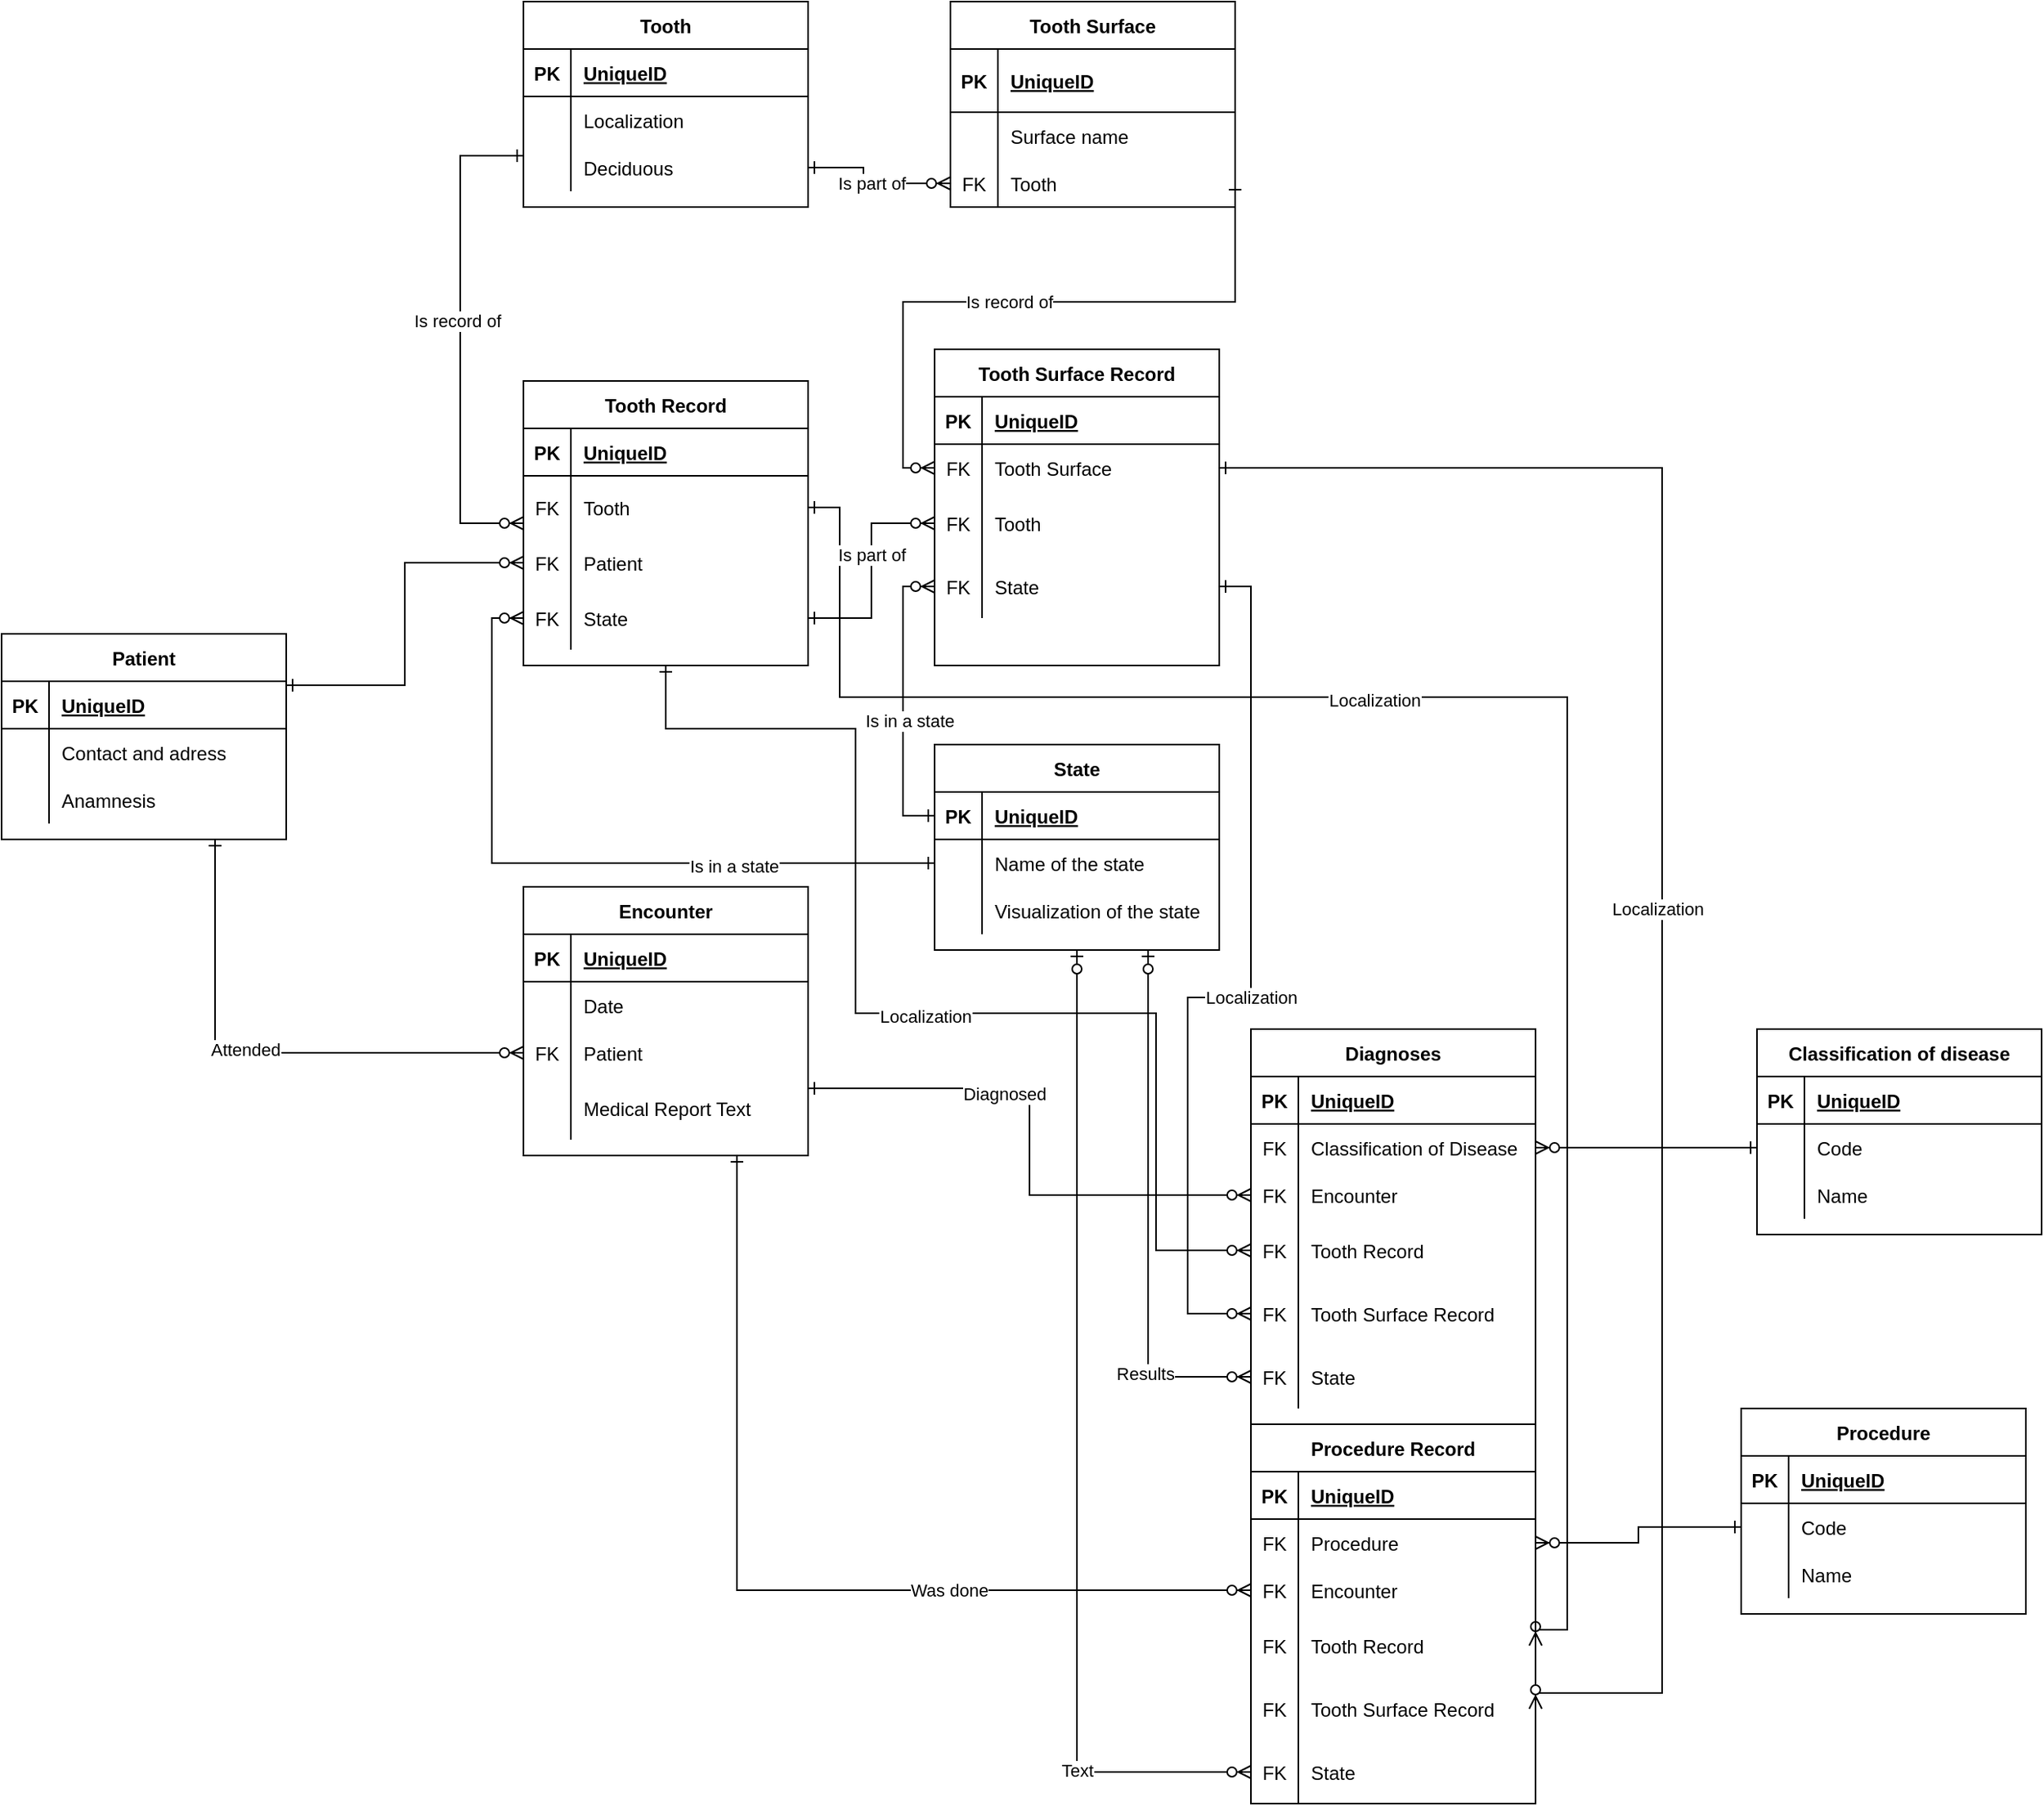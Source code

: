 <mxfile version="13.9.9" type="device"><diagram id="rYtW5C5MSS0oM1UKBc3y" name="Stránka-"><mxGraphModel dx="1422" dy="822" grid="1" gridSize="10" guides="1" tooltips="1" connect="1" arrows="1" fold="1" page="1" pageScale="1" pageWidth="1920" pageHeight="1200" math="0" shadow="0"><root><mxCell id="0"/><mxCell id="1" parent="0"/><mxCell id="ZrkE9oSucefOQGSUNrk1-355" style="edgeStyle=orthogonalEdgeStyle;rounded=0;orthogonalLoop=1;jettySize=auto;html=1;exitX=1;exitY=0.5;exitDx=0;exitDy=0;entryX=1;entryY=0.5;entryDx=0;entryDy=0;startArrow=ERzeroToMany;startFill=1;endArrow=ERone;endFill=0;" parent="1" source="ZrkE9oSucefOQGSUNrk1-346" target="ZrkE9oSucefOQGSUNrk1-300" edge="1"><mxGeometry relative="1" as="geometry"><Array as="points"><mxPoint x="1040" y="1200"/><mxPoint x="1040" y="610"/><mxPoint x="580" y="610"/><mxPoint x="580" y="490"/></Array></mxGeometry></mxCell><mxCell id="ZrkE9oSucefOQGSUNrk1-396" value="Localization" style="edgeLabel;html=1;align=center;verticalAlign=middle;resizable=0;points=[];" parent="ZrkE9oSucefOQGSUNrk1-355" vertex="1" connectable="0"><mxGeometry x="0.217" y="2" relative="1" as="geometry"><mxPoint as="offset"/></mxGeometry></mxCell><mxCell id="ZrkE9oSucefOQGSUNrk1-48" value="Patient" style="shape=table;startSize=30;container=1;collapsible=1;childLayout=tableLayout;fixedRows=1;rowLines=0;fontStyle=1;align=center;resizeLast=1;" parent="1" vertex="1"><mxGeometry x="50" y="570" width="180" height="130" as="geometry"/></mxCell><mxCell id="ZrkE9oSucefOQGSUNrk1-49" value="" style="shape=partialRectangle;collapsible=0;dropTarget=0;pointerEvents=0;fillColor=none;top=0;left=0;bottom=1;right=0;points=[[0,0.5],[1,0.5]];portConstraint=eastwest;" parent="ZrkE9oSucefOQGSUNrk1-48" vertex="1"><mxGeometry y="30" width="180" height="30" as="geometry"/></mxCell><mxCell id="ZrkE9oSucefOQGSUNrk1-50" value="PK" style="shape=partialRectangle;connectable=0;fillColor=none;top=0;left=0;bottom=0;right=0;fontStyle=1;overflow=hidden;" parent="ZrkE9oSucefOQGSUNrk1-49" vertex="1"><mxGeometry width="30" height="30" as="geometry"/></mxCell><mxCell id="ZrkE9oSucefOQGSUNrk1-51" value="UniqueID" style="shape=partialRectangle;connectable=0;fillColor=none;top=0;left=0;bottom=0;right=0;align=left;spacingLeft=6;fontStyle=5;overflow=hidden;" parent="ZrkE9oSucefOQGSUNrk1-49" vertex="1"><mxGeometry x="30" width="150" height="30" as="geometry"/></mxCell><mxCell id="ZrkE9oSucefOQGSUNrk1-52" value="" style="shape=partialRectangle;collapsible=0;dropTarget=0;pointerEvents=0;fillColor=none;top=0;left=0;bottom=0;right=0;points=[[0,0.5],[1,0.5]];portConstraint=eastwest;" parent="ZrkE9oSucefOQGSUNrk1-48" vertex="1"><mxGeometry y="60" width="180" height="30" as="geometry"/></mxCell><mxCell id="ZrkE9oSucefOQGSUNrk1-53" value="" style="shape=partialRectangle;connectable=0;fillColor=none;top=0;left=0;bottom=0;right=0;editable=1;overflow=hidden;" parent="ZrkE9oSucefOQGSUNrk1-52" vertex="1"><mxGeometry width="30" height="30" as="geometry"/></mxCell><mxCell id="ZrkE9oSucefOQGSUNrk1-54" value="Contact and adress" style="shape=partialRectangle;connectable=0;fillColor=none;top=0;left=0;bottom=0;right=0;align=left;spacingLeft=6;overflow=hidden;" parent="ZrkE9oSucefOQGSUNrk1-52" vertex="1"><mxGeometry x="30" width="150" height="30" as="geometry"/></mxCell><mxCell id="ZrkE9oSucefOQGSUNrk1-55" value="" style="shape=partialRectangle;collapsible=0;dropTarget=0;pointerEvents=0;fillColor=none;top=0;left=0;bottom=0;right=0;points=[[0,0.5],[1,0.5]];portConstraint=eastwest;" parent="ZrkE9oSucefOQGSUNrk1-48" vertex="1"><mxGeometry y="90" width="180" height="30" as="geometry"/></mxCell><mxCell id="ZrkE9oSucefOQGSUNrk1-56" value="" style="shape=partialRectangle;connectable=0;fillColor=none;top=0;left=0;bottom=0;right=0;editable=1;overflow=hidden;" parent="ZrkE9oSucefOQGSUNrk1-55" vertex="1"><mxGeometry width="30" height="30" as="geometry"/></mxCell><mxCell id="ZrkE9oSucefOQGSUNrk1-57" value="Anamnesis" style="shape=partialRectangle;connectable=0;fillColor=none;top=0;left=0;bottom=0;right=0;align=left;spacingLeft=6;overflow=hidden;" parent="ZrkE9oSucefOQGSUNrk1-55" vertex="1"><mxGeometry x="30" width="150" height="30" as="geometry"/></mxCell><mxCell id="ZrkE9oSucefOQGSUNrk1-100" value="Encounter" style="shape=table;startSize=30;container=1;collapsible=1;childLayout=tableLayout;fixedRows=1;rowLines=0;fontStyle=1;align=center;resizeLast=1;" parent="1" vertex="1"><mxGeometry x="380" y="730" width="180" height="170" as="geometry"/></mxCell><mxCell id="ZrkE9oSucefOQGSUNrk1-101" value="" style="shape=partialRectangle;collapsible=0;dropTarget=0;pointerEvents=0;fillColor=none;top=0;left=0;bottom=1;right=0;points=[[0,0.5],[1,0.5]];portConstraint=eastwest;" parent="ZrkE9oSucefOQGSUNrk1-100" vertex="1"><mxGeometry y="30" width="180" height="30" as="geometry"/></mxCell><mxCell id="ZrkE9oSucefOQGSUNrk1-102" value="PK" style="shape=partialRectangle;connectable=0;fillColor=none;top=0;left=0;bottom=0;right=0;fontStyle=1;overflow=hidden;" parent="ZrkE9oSucefOQGSUNrk1-101" vertex="1"><mxGeometry width="30" height="30" as="geometry"/></mxCell><mxCell id="ZrkE9oSucefOQGSUNrk1-103" value="UniqueID" style="shape=partialRectangle;connectable=0;fillColor=none;top=0;left=0;bottom=0;right=0;align=left;spacingLeft=6;fontStyle=5;overflow=hidden;" parent="ZrkE9oSucefOQGSUNrk1-101" vertex="1"><mxGeometry x="30" width="150" height="30" as="geometry"/></mxCell><mxCell id="ZrkE9oSucefOQGSUNrk1-104" value="" style="shape=partialRectangle;collapsible=0;dropTarget=0;pointerEvents=0;fillColor=none;top=0;left=0;bottom=0;right=0;points=[[0,0.5],[1,0.5]];portConstraint=eastwest;" parent="ZrkE9oSucefOQGSUNrk1-100" vertex="1"><mxGeometry y="60" width="180" height="30" as="geometry"/></mxCell><mxCell id="ZrkE9oSucefOQGSUNrk1-105" value="" style="shape=partialRectangle;connectable=0;fillColor=none;top=0;left=0;bottom=0;right=0;editable=1;overflow=hidden;" parent="ZrkE9oSucefOQGSUNrk1-104" vertex="1"><mxGeometry width="30" height="30" as="geometry"/></mxCell><mxCell id="ZrkE9oSucefOQGSUNrk1-106" value="Date" style="shape=partialRectangle;connectable=0;fillColor=none;top=0;left=0;bottom=0;right=0;align=left;spacingLeft=6;overflow=hidden;" parent="ZrkE9oSucefOQGSUNrk1-104" vertex="1"><mxGeometry x="30" width="150" height="30" as="geometry"/></mxCell><mxCell id="ZrkE9oSucefOQGSUNrk1-107" value="" style="shape=partialRectangle;collapsible=0;dropTarget=0;pointerEvents=0;fillColor=none;top=0;left=0;bottom=0;right=0;points=[[0,0.5],[1,0.5]];portConstraint=eastwest;" parent="ZrkE9oSucefOQGSUNrk1-100" vertex="1"><mxGeometry y="90" width="180" height="30" as="geometry"/></mxCell><mxCell id="ZrkE9oSucefOQGSUNrk1-108" value="FK" style="shape=partialRectangle;connectable=0;fillColor=none;top=0;left=0;bottom=0;right=0;editable=1;overflow=hidden;" parent="ZrkE9oSucefOQGSUNrk1-107" vertex="1"><mxGeometry width="30" height="30" as="geometry"/></mxCell><mxCell id="ZrkE9oSucefOQGSUNrk1-109" value="Patient" style="shape=partialRectangle;connectable=0;fillColor=none;top=0;left=0;bottom=0;right=0;align=left;spacingLeft=6;overflow=hidden;" parent="ZrkE9oSucefOQGSUNrk1-107" vertex="1"><mxGeometry x="30" width="150" height="30" as="geometry"/></mxCell><mxCell id="ZrkE9oSucefOQGSUNrk1-110" value="" style="shape=partialRectangle;collapsible=0;dropTarget=0;pointerEvents=0;fillColor=none;top=0;left=0;bottom=0;right=0;points=[[0,0.5],[1,0.5]];portConstraint=eastwest;" parent="ZrkE9oSucefOQGSUNrk1-100" vertex="1"><mxGeometry y="120" width="180" height="40" as="geometry"/></mxCell><mxCell id="ZrkE9oSucefOQGSUNrk1-111" value="" style="shape=partialRectangle;connectable=0;fillColor=none;top=0;left=0;bottom=0;right=0;editable=1;overflow=hidden;" parent="ZrkE9oSucefOQGSUNrk1-110" vertex="1"><mxGeometry width="30" height="40" as="geometry"/></mxCell><mxCell id="ZrkE9oSucefOQGSUNrk1-112" value="Medical Report Text" style="shape=partialRectangle;connectable=0;fillColor=none;top=0;left=0;bottom=0;right=0;align=left;spacingLeft=6;overflow=hidden;" parent="ZrkE9oSucefOQGSUNrk1-110" vertex="1"><mxGeometry x="30" width="150" height="40" as="geometry"/></mxCell><mxCell id="ZrkE9oSucefOQGSUNrk1-206" style="edgeStyle=orthogonalEdgeStyle;rounded=0;orthogonalLoop=1;jettySize=auto;html=1;exitX=0.75;exitY=1;exitDx=0;exitDy=0;entryX=0;entryY=0.5;entryDx=0;entryDy=0;endArrow=ERzeroToMany;endFill=1;startArrow=ERone;startFill=0;" parent="1" source="ZrkE9oSucefOQGSUNrk1-48" target="ZrkE9oSucefOQGSUNrk1-107" edge="1"><mxGeometry relative="1" as="geometry"><mxPoint x="230" y="750" as="sourcePoint"/></mxGeometry></mxCell><mxCell id="ZrkE9oSucefOQGSUNrk1-310" value="Attended" style="edgeLabel;html=1;align=center;verticalAlign=middle;resizable=0;points=[];" parent="ZrkE9oSucefOQGSUNrk1-206" vertex="1" connectable="0"><mxGeometry x="-0.193" y="19" relative="1" as="geometry"><mxPoint as="offset"/></mxGeometry></mxCell><mxCell id="ZrkE9oSucefOQGSUNrk1-250" style="edgeStyle=orthogonalEdgeStyle;rounded=0;orthogonalLoop=1;jettySize=auto;html=1;exitX=0;exitY=0.5;exitDx=0;exitDy=0;entryX=0;entryY=0.75;entryDx=0;entryDy=0;startArrow=ERzeroToMany;startFill=1;endArrow=ERone;endFill=0;" parent="1" source="ZrkE9oSucefOQGSUNrk1-116" target="ZrkE9oSucefOQGSUNrk1-171" edge="1"><mxGeometry relative="1" as="geometry"><mxPoint x="380" y="350" as="targetPoint"/><Array as="points"><mxPoint x="340" y="500"/><mxPoint x="340" y="268"/></Array></mxGeometry></mxCell><mxCell id="ZrkE9oSucefOQGSUNrk1-304" value="Is record of" style="edgeLabel;html=1;align=center;verticalAlign=middle;resizable=0;points=[];" parent="ZrkE9oSucefOQGSUNrk1-250" vertex="1" connectable="0"><mxGeometry x="0.075" y="2" relative="1" as="geometry"><mxPoint as="offset"/></mxGeometry></mxCell><mxCell id="ZrkE9oSucefOQGSUNrk1-116" value="Tooth Record" style="shape=table;startSize=30;container=1;collapsible=1;childLayout=tableLayout;fixedRows=1;rowLines=0;fontStyle=1;align=center;resizeLast=1;" parent="1" vertex="1"><mxGeometry x="380" y="410" width="180" height="180" as="geometry"/></mxCell><mxCell id="ZrkE9oSucefOQGSUNrk1-117" value="" style="shape=partialRectangle;collapsible=0;dropTarget=0;pointerEvents=0;fillColor=none;top=0;left=0;bottom=1;right=0;points=[[0,0.5],[1,0.5]];portConstraint=eastwest;" parent="ZrkE9oSucefOQGSUNrk1-116" vertex="1"><mxGeometry y="30" width="180" height="30" as="geometry"/></mxCell><mxCell id="ZrkE9oSucefOQGSUNrk1-118" value="PK" style="shape=partialRectangle;connectable=0;fillColor=none;top=0;left=0;bottom=0;right=0;fontStyle=1;overflow=hidden;" parent="ZrkE9oSucefOQGSUNrk1-117" vertex="1"><mxGeometry width="30" height="30" as="geometry"/></mxCell><mxCell id="ZrkE9oSucefOQGSUNrk1-119" value="UniqueID" style="shape=partialRectangle;connectable=0;fillColor=none;top=0;left=0;bottom=0;right=0;align=left;spacingLeft=6;fontStyle=5;overflow=hidden;" parent="ZrkE9oSucefOQGSUNrk1-117" vertex="1"><mxGeometry x="30" width="150" height="30" as="geometry"/></mxCell><mxCell id="ZrkE9oSucefOQGSUNrk1-300" value="" style="shape=partialRectangle;collapsible=0;dropTarget=0;pointerEvents=0;fillColor=none;top=0;left=0;bottom=0;right=0;points=[[0,0.5],[1,0.5]];portConstraint=eastwest;" parent="ZrkE9oSucefOQGSUNrk1-116" vertex="1"><mxGeometry y="60" width="180" height="40" as="geometry"/></mxCell><mxCell id="ZrkE9oSucefOQGSUNrk1-301" value="FK" style="shape=partialRectangle;connectable=0;fillColor=none;top=0;left=0;bottom=0;right=0;editable=1;overflow=hidden;" parent="ZrkE9oSucefOQGSUNrk1-300" vertex="1"><mxGeometry width="30" height="40" as="geometry"/></mxCell><mxCell id="ZrkE9oSucefOQGSUNrk1-302" value="Tooth" style="shape=partialRectangle;connectable=0;fillColor=none;top=0;left=0;bottom=0;right=0;align=left;spacingLeft=6;overflow=hidden;" parent="ZrkE9oSucefOQGSUNrk1-300" vertex="1"><mxGeometry x="30" width="150" height="40" as="geometry"/></mxCell><mxCell id="ZrkE9oSucefOQGSUNrk1-123" value="" style="shape=partialRectangle;collapsible=0;dropTarget=0;pointerEvents=0;fillColor=none;top=0;left=0;bottom=0;right=0;points=[[0,0.5],[1,0.5]];portConstraint=eastwest;" parent="ZrkE9oSucefOQGSUNrk1-116" vertex="1"><mxGeometry y="100" width="180" height="30" as="geometry"/></mxCell><mxCell id="ZrkE9oSucefOQGSUNrk1-124" value="FK" style="shape=partialRectangle;connectable=0;fillColor=none;top=0;left=0;bottom=0;right=0;editable=1;overflow=hidden;" parent="ZrkE9oSucefOQGSUNrk1-123" vertex="1"><mxGeometry width="30" height="30" as="geometry"/></mxCell><mxCell id="ZrkE9oSucefOQGSUNrk1-125" value="Patient" style="shape=partialRectangle;connectable=0;fillColor=none;top=0;left=0;bottom=0;right=0;align=left;spacingLeft=6;overflow=hidden;" parent="ZrkE9oSucefOQGSUNrk1-123" vertex="1"><mxGeometry x="30" width="150" height="30" as="geometry"/></mxCell><mxCell id="ZrkE9oSucefOQGSUNrk1-147" value="" style="shape=partialRectangle;collapsible=0;dropTarget=0;pointerEvents=0;fillColor=none;top=0;left=0;bottom=0;right=0;points=[[0,0.5],[1,0.5]];portConstraint=eastwest;" parent="ZrkE9oSucefOQGSUNrk1-116" vertex="1"><mxGeometry y="130" width="180" height="40" as="geometry"/></mxCell><mxCell id="ZrkE9oSucefOQGSUNrk1-148" value="FK" style="shape=partialRectangle;connectable=0;fillColor=none;top=0;left=0;bottom=0;right=0;editable=1;overflow=hidden;" parent="ZrkE9oSucefOQGSUNrk1-147" vertex="1"><mxGeometry width="30" height="40" as="geometry"/></mxCell><mxCell id="ZrkE9oSucefOQGSUNrk1-149" value="State" style="shape=partialRectangle;connectable=0;fillColor=none;top=0;left=0;bottom=0;right=0;align=left;spacingLeft=6;overflow=hidden;" parent="ZrkE9oSucefOQGSUNrk1-147" vertex="1"><mxGeometry x="30" width="150" height="40" as="geometry"/></mxCell><mxCell id="ZrkE9oSucefOQGSUNrk1-171" value="Tooth" style="shape=table;startSize=30;container=1;collapsible=1;childLayout=tableLayout;fixedRows=1;rowLines=0;fontStyle=1;align=center;resizeLast=1;" parent="1" vertex="1"><mxGeometry x="380" y="170" width="180" height="130" as="geometry"/></mxCell><mxCell id="ZrkE9oSucefOQGSUNrk1-172" value="" style="shape=partialRectangle;collapsible=0;dropTarget=0;pointerEvents=0;fillColor=none;top=0;left=0;bottom=1;right=0;points=[[0,0.5],[1,0.5]];portConstraint=eastwest;" parent="ZrkE9oSucefOQGSUNrk1-171" vertex="1"><mxGeometry y="30" width="180" height="30" as="geometry"/></mxCell><mxCell id="ZrkE9oSucefOQGSUNrk1-173" value="PK" style="shape=partialRectangle;connectable=0;fillColor=none;top=0;left=0;bottom=0;right=0;fontStyle=1;overflow=hidden;" parent="ZrkE9oSucefOQGSUNrk1-172" vertex="1"><mxGeometry width="30" height="30" as="geometry"/></mxCell><mxCell id="ZrkE9oSucefOQGSUNrk1-174" value="UniqueID" style="shape=partialRectangle;connectable=0;fillColor=none;top=0;left=0;bottom=0;right=0;align=left;spacingLeft=6;fontStyle=5;overflow=hidden;" parent="ZrkE9oSucefOQGSUNrk1-172" vertex="1"><mxGeometry x="30" width="150" height="30" as="geometry"/></mxCell><mxCell id="ZrkE9oSucefOQGSUNrk1-175" value="" style="shape=partialRectangle;collapsible=0;dropTarget=0;pointerEvents=0;fillColor=none;top=0;left=0;bottom=0;right=0;points=[[0,0.5],[1,0.5]];portConstraint=eastwest;" parent="ZrkE9oSucefOQGSUNrk1-171" vertex="1"><mxGeometry y="60" width="180" height="30" as="geometry"/></mxCell><mxCell id="ZrkE9oSucefOQGSUNrk1-176" value="" style="shape=partialRectangle;connectable=0;fillColor=none;top=0;left=0;bottom=0;right=0;editable=1;overflow=hidden;" parent="ZrkE9oSucefOQGSUNrk1-175" vertex="1"><mxGeometry width="30" height="30" as="geometry"/></mxCell><mxCell id="ZrkE9oSucefOQGSUNrk1-177" value="Localization" style="shape=partialRectangle;connectable=0;fillColor=none;top=0;left=0;bottom=0;right=0;align=left;spacingLeft=6;overflow=hidden;" parent="ZrkE9oSucefOQGSUNrk1-175" vertex="1"><mxGeometry x="30" width="150" height="30" as="geometry"/></mxCell><mxCell id="ZrkE9oSucefOQGSUNrk1-178" value="" style="shape=partialRectangle;collapsible=0;dropTarget=0;pointerEvents=0;fillColor=none;top=0;left=0;bottom=0;right=0;points=[[0,0.5],[1,0.5]];portConstraint=eastwest;" parent="ZrkE9oSucefOQGSUNrk1-171" vertex="1"><mxGeometry y="90" width="180" height="30" as="geometry"/></mxCell><mxCell id="ZrkE9oSucefOQGSUNrk1-179" value="" style="shape=partialRectangle;connectable=0;fillColor=none;top=0;left=0;bottom=0;right=0;editable=1;overflow=hidden;" parent="ZrkE9oSucefOQGSUNrk1-178" vertex="1"><mxGeometry width="30" height="30" as="geometry"/></mxCell><mxCell id="ZrkE9oSucefOQGSUNrk1-180" value="Deciduous" style="shape=partialRectangle;connectable=0;fillColor=none;top=0;left=0;bottom=0;right=0;align=left;spacingLeft=6;overflow=hidden;" parent="ZrkE9oSucefOQGSUNrk1-178" vertex="1"><mxGeometry x="30" width="150" height="30" as="geometry"/></mxCell><mxCell id="ZrkE9oSucefOQGSUNrk1-255" value="Is part of" style="edgeStyle=orthogonalEdgeStyle;rounded=0;orthogonalLoop=1;jettySize=auto;html=1;exitX=1;exitY=0.5;exitDx=0;exitDy=0;entryX=0;entryY=0.5;entryDx=0;entryDy=0;startArrow=ERone;startFill=0;endArrow=ERzeroToMany;endFill=1;" parent="1" source="ZrkE9oSucefOQGSUNrk1-178" target="ZrkE9oSucefOQGSUNrk1-252" edge="1"><mxGeometry relative="1" as="geometry"><mxPoint x="560" y="310" as="sourcePoint"/><Array as="points"><mxPoint x="595" y="275"/><mxPoint x="595" y="285"/></Array></mxGeometry></mxCell><mxCell id="ZrkE9oSucefOQGSUNrk1-291" style="edgeStyle=orthogonalEdgeStyle;rounded=0;orthogonalLoop=1;jettySize=auto;html=1;entryX=0;entryY=0.5;entryDx=0;entryDy=0;startArrow=ERone;startFill=0;endArrow=ERzeroToMany;endFill=1;exitX=1;exitY=0.5;exitDx=0;exitDy=0;" parent="1" source="ZrkE9oSucefOQGSUNrk1-252" target="ZrkE9oSucefOQGSUNrk1-270" edge="1"><mxGeometry relative="1" as="geometry"><mxPoint x="630" y="360" as="sourcePoint"/><Array as="points"><mxPoint x="830" y="285"/><mxPoint x="830" y="360"/><mxPoint x="620" y="360"/><mxPoint x="620" y="465"/></Array></mxGeometry></mxCell><mxCell id="ZrkE9oSucefOQGSUNrk1-306" value="Is record of" style="edgeLabel;html=1;align=center;verticalAlign=middle;resizable=0;points=[];" parent="ZrkE9oSucefOQGSUNrk1-291" vertex="1" connectable="0"><mxGeometry x="0.059" relative="1" as="geometry"><mxPoint x="-1" as="offset"/></mxGeometry></mxCell><mxCell id="ZrkE9oSucefOQGSUNrk1-293" style="edgeStyle=orthogonalEdgeStyle;rounded=0;orthogonalLoop=1;jettySize=auto;html=1;exitX=0;exitY=0.5;exitDx=0;exitDy=0;entryX=1;entryY=0.25;entryDx=0;entryDy=0;startArrow=ERzeroToMany;startFill=1;endArrow=ERone;endFill=0;" parent="1" source="ZrkE9oSucefOQGSUNrk1-123" target="ZrkE9oSucefOQGSUNrk1-48" edge="1"><mxGeometry relative="1" as="geometry"/></mxCell><mxCell id="ZrkE9oSucefOQGSUNrk1-12" value="State" style="shape=table;startSize=30;container=1;collapsible=1;childLayout=tableLayout;fixedRows=1;rowLines=0;fontStyle=1;align=center;resizeLast=1;" parent="1" vertex="1"><mxGeometry x="640" y="640" width="180" height="130" as="geometry"/></mxCell><mxCell id="ZrkE9oSucefOQGSUNrk1-13" value="" style="shape=partialRectangle;collapsible=0;dropTarget=0;pointerEvents=0;fillColor=none;top=0;left=0;bottom=1;right=0;points=[[0,0.5],[1,0.5]];portConstraint=eastwest;" parent="ZrkE9oSucefOQGSUNrk1-12" vertex="1"><mxGeometry y="30" width="180" height="30" as="geometry"/></mxCell><mxCell id="ZrkE9oSucefOQGSUNrk1-14" value="PK" style="shape=partialRectangle;connectable=0;fillColor=none;top=0;left=0;bottom=0;right=0;fontStyle=1;overflow=hidden;" parent="ZrkE9oSucefOQGSUNrk1-13" vertex="1"><mxGeometry width="30" height="30" as="geometry"/></mxCell><mxCell id="ZrkE9oSucefOQGSUNrk1-15" value="UniqueID" style="shape=partialRectangle;connectable=0;fillColor=none;top=0;left=0;bottom=0;right=0;align=left;spacingLeft=6;fontStyle=5;overflow=hidden;" parent="ZrkE9oSucefOQGSUNrk1-13" vertex="1"><mxGeometry x="30" width="150" height="30" as="geometry"/></mxCell><mxCell id="ZrkE9oSucefOQGSUNrk1-16" value="" style="shape=partialRectangle;collapsible=0;dropTarget=0;pointerEvents=0;fillColor=none;top=0;left=0;bottom=0;right=0;points=[[0,0.5],[1,0.5]];portConstraint=eastwest;" parent="ZrkE9oSucefOQGSUNrk1-12" vertex="1"><mxGeometry y="60" width="180" height="30" as="geometry"/></mxCell><mxCell id="ZrkE9oSucefOQGSUNrk1-17" value="" style="shape=partialRectangle;connectable=0;fillColor=none;top=0;left=0;bottom=0;right=0;editable=1;overflow=hidden;" parent="ZrkE9oSucefOQGSUNrk1-16" vertex="1"><mxGeometry width="30" height="30" as="geometry"/></mxCell><mxCell id="ZrkE9oSucefOQGSUNrk1-18" value="Name of the state" style="shape=partialRectangle;connectable=0;fillColor=none;top=0;left=0;bottom=0;right=0;align=left;spacingLeft=6;overflow=hidden;" parent="ZrkE9oSucefOQGSUNrk1-16" vertex="1"><mxGeometry x="30" width="150" height="30" as="geometry"/></mxCell><mxCell id="ZrkE9oSucefOQGSUNrk1-19" value="" style="shape=partialRectangle;collapsible=0;dropTarget=0;pointerEvents=0;fillColor=none;top=0;left=0;bottom=0;right=0;points=[[0,0.5],[1,0.5]];portConstraint=eastwest;" parent="ZrkE9oSucefOQGSUNrk1-12" vertex="1"><mxGeometry y="90" width="180" height="30" as="geometry"/></mxCell><mxCell id="ZrkE9oSucefOQGSUNrk1-20" value="" style="shape=partialRectangle;connectable=0;fillColor=none;top=0;left=0;bottom=0;right=0;editable=1;overflow=hidden;" parent="ZrkE9oSucefOQGSUNrk1-19" vertex="1"><mxGeometry width="30" height="30" as="geometry"/></mxCell><mxCell id="ZrkE9oSucefOQGSUNrk1-21" value="Visualization of the state" style="shape=partialRectangle;connectable=0;fillColor=none;top=0;left=0;bottom=0;right=0;align=left;spacingLeft=6;overflow=hidden;" parent="ZrkE9oSucefOQGSUNrk1-19" vertex="1"><mxGeometry x="30" width="150" height="30" as="geometry"/></mxCell><mxCell id="ZrkE9oSucefOQGSUNrk1-296" style="edgeStyle=orthogonalEdgeStyle;rounded=0;orthogonalLoop=1;jettySize=auto;html=1;exitX=0;exitY=0.5;exitDx=0;exitDy=0;entryX=0;entryY=0.5;entryDx=0;entryDy=0;startArrow=ERzeroToMany;startFill=1;endArrow=ERone;endFill=0;" parent="1" source="ZrkE9oSucefOQGSUNrk1-147" target="ZrkE9oSucefOQGSUNrk1-16" edge="1"><mxGeometry relative="1" as="geometry"/></mxCell><mxCell id="ZrkE9oSucefOQGSUNrk1-309" value="Is in a state" style="edgeLabel;html=1;align=center;verticalAlign=middle;resizable=0;points=[];" parent="ZrkE9oSucefOQGSUNrk1-296" vertex="1" connectable="0"><mxGeometry x="0.435" y="-2" relative="1" as="geometry"><mxPoint x="1" as="offset"/></mxGeometry></mxCell><mxCell id="ZrkE9oSucefOQGSUNrk1-297" style="edgeStyle=orthogonalEdgeStyle;rounded=0;orthogonalLoop=1;jettySize=auto;html=1;exitX=0;exitY=0.5;exitDx=0;exitDy=0;entryX=0;entryY=0.5;entryDx=0;entryDy=0;startArrow=ERzeroToMany;startFill=1;endArrow=ERone;endFill=0;" parent="1" source="ZrkE9oSucefOQGSUNrk1-282" target="ZrkE9oSucefOQGSUNrk1-13" edge="1"><mxGeometry relative="1" as="geometry"/></mxCell><mxCell id="ZrkE9oSucefOQGSUNrk1-308" value="Is in a state" style="edgeLabel;html=1;align=center;verticalAlign=middle;resizable=0;points=[];" parent="ZrkE9oSucefOQGSUNrk1-297" vertex="1" connectable="0"><mxGeometry x="0.134" y="4" relative="1" as="geometry"><mxPoint as="offset"/></mxGeometry></mxCell><mxCell id="ZrkE9oSucefOQGSUNrk1-299" style="edgeStyle=orthogonalEdgeStyle;rounded=0;orthogonalLoop=1;jettySize=auto;html=1;exitX=0;exitY=0.5;exitDx=0;exitDy=0;entryX=1;entryY=0.5;entryDx=0;entryDy=0;startArrow=ERzeroToMany;startFill=1;endArrow=ERone;endFill=0;" parent="1" source="ZrkE9oSucefOQGSUNrk1-276" target="ZrkE9oSucefOQGSUNrk1-147" edge="1"><mxGeometry relative="1" as="geometry"><mxPoint x="560" y="550" as="targetPoint"/></mxGeometry></mxCell><mxCell id="ZrkE9oSucefOQGSUNrk1-307" value="Is part of" style="edgeLabel;html=1;align=center;verticalAlign=middle;resizable=0;points=[];" parent="ZrkE9oSucefOQGSUNrk1-299" vertex="1" connectable="0"><mxGeometry x="0.331" y="-3" relative="1" as="geometry"><mxPoint x="3" y="-32.94" as="offset"/></mxGeometry></mxCell><mxCell id="ZrkE9oSucefOQGSUNrk1-193" value="Tooth Surface" style="shape=table;startSize=30;container=1;collapsible=1;childLayout=tableLayout;fixedRows=1;rowLines=0;fontStyle=1;align=center;resizeLast=1;" parent="1" vertex="1"><mxGeometry x="650" y="170" width="180" height="130" as="geometry"/></mxCell><mxCell id="ZrkE9oSucefOQGSUNrk1-194" value="" style="shape=partialRectangle;collapsible=0;dropTarget=0;pointerEvents=0;fillColor=none;top=0;left=0;bottom=1;right=0;points=[[0,0.5],[1,0.5]];portConstraint=eastwest;" parent="ZrkE9oSucefOQGSUNrk1-193" vertex="1"><mxGeometry y="30" width="180" height="40" as="geometry"/></mxCell><mxCell id="ZrkE9oSucefOQGSUNrk1-195" value="PK" style="shape=partialRectangle;connectable=0;fillColor=none;top=0;left=0;bottom=0;right=0;fontStyle=1;overflow=hidden;" parent="ZrkE9oSucefOQGSUNrk1-194" vertex="1"><mxGeometry width="30" height="40" as="geometry"/></mxCell><mxCell id="ZrkE9oSucefOQGSUNrk1-196" value="UniqueID" style="shape=partialRectangle;connectable=0;fillColor=none;top=0;left=0;bottom=0;right=0;align=left;spacingLeft=6;fontStyle=5;overflow=hidden;" parent="ZrkE9oSucefOQGSUNrk1-194" vertex="1"><mxGeometry x="30" width="150" height="40" as="geometry"/></mxCell><mxCell id="ZrkE9oSucefOQGSUNrk1-197" value="" style="shape=partialRectangle;collapsible=0;dropTarget=0;pointerEvents=0;fillColor=none;top=0;left=0;bottom=0;right=0;points=[[0,0.5],[1,0.5]];portConstraint=eastwest;" parent="ZrkE9oSucefOQGSUNrk1-193" vertex="1"><mxGeometry y="70" width="180" height="30" as="geometry"/></mxCell><mxCell id="ZrkE9oSucefOQGSUNrk1-198" value="" style="shape=partialRectangle;connectable=0;fillColor=none;top=0;left=0;bottom=0;right=0;editable=1;overflow=hidden;" parent="ZrkE9oSucefOQGSUNrk1-197" vertex="1"><mxGeometry width="30" height="30" as="geometry"/></mxCell><mxCell id="ZrkE9oSucefOQGSUNrk1-199" value="Surface name" style="shape=partialRectangle;connectable=0;fillColor=none;top=0;left=0;bottom=0;right=0;align=left;spacingLeft=6;overflow=hidden;" parent="ZrkE9oSucefOQGSUNrk1-197" vertex="1"><mxGeometry x="30" width="150" height="30" as="geometry"/></mxCell><mxCell id="ZrkE9oSucefOQGSUNrk1-252" value="" style="shape=partialRectangle;collapsible=0;dropTarget=0;pointerEvents=0;fillColor=none;top=0;left=0;bottom=0;right=0;points=[[0,0.5],[1,0.5]];portConstraint=eastwest;" parent="ZrkE9oSucefOQGSUNrk1-193" vertex="1"><mxGeometry y="100" width="180" height="30" as="geometry"/></mxCell><mxCell id="ZrkE9oSucefOQGSUNrk1-253" value="FK" style="shape=partialRectangle;connectable=0;fillColor=none;top=0;left=0;bottom=0;right=0;editable=1;overflow=hidden;" parent="ZrkE9oSucefOQGSUNrk1-252" vertex="1"><mxGeometry width="30" height="30" as="geometry"/></mxCell><mxCell id="ZrkE9oSucefOQGSUNrk1-254" value="Tooth" style="shape=partialRectangle;connectable=0;fillColor=none;top=0;left=0;bottom=0;right=0;align=left;spacingLeft=6;overflow=hidden;" parent="ZrkE9oSucefOQGSUNrk1-252" vertex="1"><mxGeometry x="30" width="150" height="30" as="geometry"/></mxCell><mxCell id="ZrkE9oSucefOQGSUNrk1-311" value="Diagnoses" style="shape=table;startSize=30;container=1;collapsible=1;childLayout=tableLayout;fixedRows=1;rowLines=0;fontStyle=1;align=center;resizeLast=1;" parent="1" vertex="1"><mxGeometry x="840" y="820" width="180" height="280" as="geometry"/></mxCell><mxCell id="ZrkE9oSucefOQGSUNrk1-312" value="" style="shape=partialRectangle;collapsible=0;dropTarget=0;pointerEvents=0;fillColor=none;top=0;left=0;bottom=1;right=0;points=[[0,0.5],[1,0.5]];portConstraint=eastwest;" parent="ZrkE9oSucefOQGSUNrk1-311" vertex="1"><mxGeometry y="30" width="180" height="30" as="geometry"/></mxCell><mxCell id="ZrkE9oSucefOQGSUNrk1-313" value="PK" style="shape=partialRectangle;connectable=0;fillColor=none;top=0;left=0;bottom=0;right=0;fontStyle=1;overflow=hidden;" parent="ZrkE9oSucefOQGSUNrk1-312" vertex="1"><mxGeometry width="30" height="30" as="geometry"/></mxCell><mxCell id="ZrkE9oSucefOQGSUNrk1-314" value="UniqueID" style="shape=partialRectangle;connectable=0;fillColor=none;top=0;left=0;bottom=0;right=0;align=left;spacingLeft=6;fontStyle=5;overflow=hidden;" parent="ZrkE9oSucefOQGSUNrk1-312" vertex="1"><mxGeometry x="30" width="150" height="30" as="geometry"/></mxCell><mxCell id="ZrkE9oSucefOQGSUNrk1-315" value="" style="shape=partialRectangle;collapsible=0;dropTarget=0;pointerEvents=0;fillColor=none;top=0;left=0;bottom=0;right=0;points=[[0,0.5],[1,0.5]];portConstraint=eastwest;" parent="ZrkE9oSucefOQGSUNrk1-311" vertex="1"><mxGeometry y="60" width="180" height="30" as="geometry"/></mxCell><mxCell id="ZrkE9oSucefOQGSUNrk1-316" value="FK" style="shape=partialRectangle;connectable=0;fillColor=none;top=0;left=0;bottom=0;right=0;editable=1;overflow=hidden;" parent="ZrkE9oSucefOQGSUNrk1-315" vertex="1"><mxGeometry width="30" height="30" as="geometry"/></mxCell><mxCell id="ZrkE9oSucefOQGSUNrk1-317" value="Classification of Disease" style="shape=partialRectangle;connectable=0;fillColor=none;top=0;left=0;bottom=0;right=0;align=left;spacingLeft=6;overflow=hidden;" parent="ZrkE9oSucefOQGSUNrk1-315" vertex="1"><mxGeometry x="30" width="150" height="30" as="geometry"/></mxCell><mxCell id="ZrkE9oSucefOQGSUNrk1-318" value="" style="shape=partialRectangle;collapsible=0;dropTarget=0;pointerEvents=0;fillColor=none;top=0;left=0;bottom=0;right=0;points=[[0,0.5],[1,0.5]];portConstraint=eastwest;" parent="ZrkE9oSucefOQGSUNrk1-311" vertex="1"><mxGeometry y="90" width="180" height="30" as="geometry"/></mxCell><mxCell id="ZrkE9oSucefOQGSUNrk1-319" value="FK" style="shape=partialRectangle;connectable=0;fillColor=none;top=0;left=0;bottom=0;right=0;editable=1;overflow=hidden;" parent="ZrkE9oSucefOQGSUNrk1-318" vertex="1"><mxGeometry width="30" height="30" as="geometry"/></mxCell><mxCell id="ZrkE9oSucefOQGSUNrk1-320" value="Encounter" style="shape=partialRectangle;connectable=0;fillColor=none;top=0;left=0;bottom=0;right=0;align=left;spacingLeft=6;overflow=hidden;" parent="ZrkE9oSucefOQGSUNrk1-318" vertex="1"><mxGeometry x="30" width="150" height="30" as="geometry"/></mxCell><mxCell id="ZrkE9oSucefOQGSUNrk1-321" value="" style="shape=partialRectangle;collapsible=0;dropTarget=0;pointerEvents=0;fillColor=none;top=0;left=0;bottom=0;right=0;points=[[0,0.5],[1,0.5]];portConstraint=eastwest;" parent="ZrkE9oSucefOQGSUNrk1-311" vertex="1"><mxGeometry y="120" width="180" height="40" as="geometry"/></mxCell><mxCell id="ZrkE9oSucefOQGSUNrk1-322" value="FK" style="shape=partialRectangle;connectable=0;fillColor=none;top=0;left=0;bottom=0;right=0;editable=1;overflow=hidden;" parent="ZrkE9oSucefOQGSUNrk1-321" vertex="1"><mxGeometry width="30" height="40" as="geometry"/></mxCell><mxCell id="ZrkE9oSucefOQGSUNrk1-323" value="Tooth Record" style="shape=partialRectangle;connectable=0;fillColor=none;top=0;left=0;bottom=0;right=0;align=left;spacingLeft=6;overflow=hidden;" parent="ZrkE9oSucefOQGSUNrk1-321" vertex="1"><mxGeometry x="30" width="150" height="40" as="geometry"/></mxCell><mxCell id="ZrkE9oSucefOQGSUNrk1-324" value="" style="shape=partialRectangle;collapsible=0;dropTarget=0;pointerEvents=0;fillColor=none;top=0;left=0;bottom=0;right=0;points=[[0,0.5],[1,0.5]];portConstraint=eastwest;" parent="ZrkE9oSucefOQGSUNrk1-311" vertex="1"><mxGeometry y="160" width="180" height="40" as="geometry"/></mxCell><mxCell id="ZrkE9oSucefOQGSUNrk1-325" value="FK" style="shape=partialRectangle;connectable=0;fillColor=none;top=0;left=0;bottom=0;right=0;editable=1;overflow=hidden;" parent="ZrkE9oSucefOQGSUNrk1-324" vertex="1"><mxGeometry width="30" height="40" as="geometry"/></mxCell><mxCell id="ZrkE9oSucefOQGSUNrk1-326" value="Tooth Surface Record" style="shape=partialRectangle;connectable=0;fillColor=none;top=0;left=0;bottom=0;right=0;align=left;spacingLeft=6;overflow=hidden;" parent="ZrkE9oSucefOQGSUNrk1-324" vertex="1"><mxGeometry x="30" width="150" height="40" as="geometry"/></mxCell><mxCell id="HC2mML-2VpRmex5G6Oqq-1" value="" style="shape=partialRectangle;collapsible=0;dropTarget=0;pointerEvents=0;fillColor=none;top=0;left=0;bottom=0;right=0;points=[[0,0.5],[1,0.5]];portConstraint=eastwest;" parent="ZrkE9oSucefOQGSUNrk1-311" vertex="1"><mxGeometry y="200" width="180" height="40" as="geometry"/></mxCell><mxCell id="HC2mML-2VpRmex5G6Oqq-2" value="FK" style="shape=partialRectangle;connectable=0;fillColor=none;top=0;left=0;bottom=0;right=0;editable=1;overflow=hidden;" parent="HC2mML-2VpRmex5G6Oqq-1" vertex="1"><mxGeometry width="30" height="40" as="geometry"/></mxCell><mxCell id="HC2mML-2VpRmex5G6Oqq-3" value="State" style="shape=partialRectangle;connectable=0;fillColor=none;top=0;left=0;bottom=0;right=0;align=left;spacingLeft=6;overflow=hidden;" parent="HC2mML-2VpRmex5G6Oqq-1" vertex="1"><mxGeometry x="30" width="150" height="40" as="geometry"/></mxCell><mxCell id="ZrkE9oSucefOQGSUNrk1-327" style="edgeStyle=orthogonalEdgeStyle;rounded=0;orthogonalLoop=1;jettySize=auto;html=1;exitX=0;exitY=0.5;exitDx=0;exitDy=0;entryX=1;entryY=0.75;entryDx=0;entryDy=0;startArrow=ERzeroToMany;startFill=1;endArrow=ERone;endFill=0;" parent="1" source="ZrkE9oSucefOQGSUNrk1-318" target="ZrkE9oSucefOQGSUNrk1-100" edge="1"><mxGeometry relative="1" as="geometry"><mxPoint x="560" y="910" as="targetPoint"/></mxGeometry></mxCell><mxCell id="ZrkE9oSucefOQGSUNrk1-335" value="Diagnosed" style="edgeLabel;html=1;align=center;verticalAlign=middle;resizable=0;points=[];" parent="ZrkE9oSucefOQGSUNrk1-327" vertex="1" connectable="0"><mxGeometry x="0.285" y="3" relative="1" as="geometry"><mxPoint as="offset"/></mxGeometry></mxCell><mxCell id="ZrkE9oSucefOQGSUNrk1-328" style="edgeStyle=orthogonalEdgeStyle;rounded=0;orthogonalLoop=1;jettySize=auto;html=1;exitX=0;exitY=0.5;exitDx=0;exitDy=0;entryX=0.5;entryY=1;entryDx=0;entryDy=0;startArrow=ERzeroToMany;startFill=1;endArrow=ERone;endFill=0;" parent="1" source="ZrkE9oSucefOQGSUNrk1-321" target="ZrkE9oSucefOQGSUNrk1-116" edge="1"><mxGeometry relative="1" as="geometry"><Array as="points"><mxPoint x="780" y="960"/><mxPoint x="780" y="810"/><mxPoint x="590" y="810"/><mxPoint x="590" y="630"/><mxPoint x="470" y="630"/></Array></mxGeometry></mxCell><mxCell id="ZrkE9oSucefOQGSUNrk1-334" value="Localization" style="edgeLabel;html=1;align=center;verticalAlign=middle;resizable=0;points=[];" parent="ZrkE9oSucefOQGSUNrk1-328" vertex="1" connectable="0"><mxGeometry x="-0.037" y="2" relative="1" as="geometry"><mxPoint as="offset"/></mxGeometry></mxCell><mxCell id="ZrkE9oSucefOQGSUNrk1-333" value="Localization" style="edgeStyle=orthogonalEdgeStyle;rounded=0;orthogonalLoop=1;jettySize=auto;html=1;exitX=0;exitY=0.5;exitDx=0;exitDy=0;entryX=1;entryY=0.5;entryDx=0;entryDy=0;startArrow=ERzeroToMany;startFill=1;endArrow=ERone;endFill=0;" parent="1" source="ZrkE9oSucefOQGSUNrk1-324" target="ZrkE9oSucefOQGSUNrk1-282" edge="1"><mxGeometry relative="1" as="geometry"><Array as="points"><mxPoint x="800" y="1000"/><mxPoint x="800" y="800"/><mxPoint x="840" y="800"/><mxPoint x="840" y="540"/></Array></mxGeometry></mxCell><mxCell id="ZrkE9oSucefOQGSUNrk1-336" value="Procedure Record" style="shape=table;startSize=30;container=1;collapsible=1;childLayout=tableLayout;fixedRows=1;rowLines=0;fontStyle=1;align=center;resizeLast=1;" parent="1" vertex="1"><mxGeometry x="840" y="1070" width="180" height="240" as="geometry"/></mxCell><mxCell id="ZrkE9oSucefOQGSUNrk1-337" value="" style="shape=partialRectangle;collapsible=0;dropTarget=0;pointerEvents=0;fillColor=none;top=0;left=0;bottom=1;right=0;points=[[0,0.5],[1,0.5]];portConstraint=eastwest;" parent="ZrkE9oSucefOQGSUNrk1-336" vertex="1"><mxGeometry y="30" width="180" height="30" as="geometry"/></mxCell><mxCell id="ZrkE9oSucefOQGSUNrk1-338" value="PK" style="shape=partialRectangle;connectable=0;fillColor=none;top=0;left=0;bottom=0;right=0;fontStyle=1;overflow=hidden;" parent="ZrkE9oSucefOQGSUNrk1-337" vertex="1"><mxGeometry width="30" height="30" as="geometry"/></mxCell><mxCell id="ZrkE9oSucefOQGSUNrk1-339" value="UniqueID" style="shape=partialRectangle;connectable=0;fillColor=none;top=0;left=0;bottom=0;right=0;align=left;spacingLeft=6;fontStyle=5;overflow=hidden;" parent="ZrkE9oSucefOQGSUNrk1-337" vertex="1"><mxGeometry x="30" width="150" height="30" as="geometry"/></mxCell><mxCell id="ZrkE9oSucefOQGSUNrk1-340" value="" style="shape=partialRectangle;collapsible=0;dropTarget=0;pointerEvents=0;fillColor=none;top=0;left=0;bottom=0;right=0;points=[[0,0.5],[1,0.5]];portConstraint=eastwest;" parent="ZrkE9oSucefOQGSUNrk1-336" vertex="1"><mxGeometry y="60" width="180" height="30" as="geometry"/></mxCell><mxCell id="ZrkE9oSucefOQGSUNrk1-341" value="FK" style="shape=partialRectangle;connectable=0;fillColor=none;top=0;left=0;bottom=0;right=0;editable=1;overflow=hidden;" parent="ZrkE9oSucefOQGSUNrk1-340" vertex="1"><mxGeometry width="30" height="30" as="geometry"/></mxCell><mxCell id="ZrkE9oSucefOQGSUNrk1-342" value="Procedure" style="shape=partialRectangle;connectable=0;fillColor=none;top=0;left=0;bottom=0;right=0;align=left;spacingLeft=6;overflow=hidden;" parent="ZrkE9oSucefOQGSUNrk1-340" vertex="1"><mxGeometry x="30" width="150" height="30" as="geometry"/></mxCell><mxCell id="ZrkE9oSucefOQGSUNrk1-343" value="" style="shape=partialRectangle;collapsible=0;dropTarget=0;pointerEvents=0;fillColor=none;top=0;left=0;bottom=0;right=0;points=[[0,0.5],[1,0.5]];portConstraint=eastwest;" parent="ZrkE9oSucefOQGSUNrk1-336" vertex="1"><mxGeometry y="90" width="180" height="30" as="geometry"/></mxCell><mxCell id="ZrkE9oSucefOQGSUNrk1-344" value="FK" style="shape=partialRectangle;connectable=0;fillColor=none;top=0;left=0;bottom=0;right=0;editable=1;overflow=hidden;" parent="ZrkE9oSucefOQGSUNrk1-343" vertex="1"><mxGeometry width="30" height="30" as="geometry"/></mxCell><mxCell id="ZrkE9oSucefOQGSUNrk1-345" value="Encounter" style="shape=partialRectangle;connectable=0;fillColor=none;top=0;left=0;bottom=0;right=0;align=left;spacingLeft=6;overflow=hidden;" parent="ZrkE9oSucefOQGSUNrk1-343" vertex="1"><mxGeometry x="30" width="150" height="30" as="geometry"/></mxCell><mxCell id="ZrkE9oSucefOQGSUNrk1-346" value="" style="shape=partialRectangle;collapsible=0;dropTarget=0;pointerEvents=0;fillColor=none;top=0;left=0;bottom=0;right=0;points=[[0,0.5],[1,0.5]];portConstraint=eastwest;" parent="ZrkE9oSucefOQGSUNrk1-336" vertex="1"><mxGeometry y="120" width="180" height="40" as="geometry"/></mxCell><mxCell id="ZrkE9oSucefOQGSUNrk1-347" value="FK" style="shape=partialRectangle;connectable=0;fillColor=none;top=0;left=0;bottom=0;right=0;editable=1;overflow=hidden;" parent="ZrkE9oSucefOQGSUNrk1-346" vertex="1"><mxGeometry width="30" height="40" as="geometry"/></mxCell><mxCell id="ZrkE9oSucefOQGSUNrk1-348" value="Tooth Record" style="shape=partialRectangle;connectable=0;fillColor=none;top=0;left=0;bottom=0;right=0;align=left;spacingLeft=6;overflow=hidden;" parent="ZrkE9oSucefOQGSUNrk1-346" vertex="1"><mxGeometry x="30" width="150" height="40" as="geometry"/></mxCell><mxCell id="ZrkE9oSucefOQGSUNrk1-349" value="" style="shape=partialRectangle;collapsible=0;dropTarget=0;pointerEvents=0;fillColor=none;top=0;left=0;bottom=0;right=0;points=[[0,0.5],[1,0.5]];portConstraint=eastwest;" parent="ZrkE9oSucefOQGSUNrk1-336" vertex="1"><mxGeometry y="160" width="180" height="40" as="geometry"/></mxCell><mxCell id="ZrkE9oSucefOQGSUNrk1-350" value="FK" style="shape=partialRectangle;connectable=0;fillColor=none;top=0;left=0;bottom=0;right=0;editable=1;overflow=hidden;" parent="ZrkE9oSucefOQGSUNrk1-349" vertex="1"><mxGeometry width="30" height="40" as="geometry"/></mxCell><mxCell id="ZrkE9oSucefOQGSUNrk1-351" value="Tooth Surface Record" style="shape=partialRectangle;connectable=0;fillColor=none;top=0;left=0;bottom=0;right=0;align=left;spacingLeft=6;overflow=hidden;" parent="ZrkE9oSucefOQGSUNrk1-349" vertex="1"><mxGeometry x="30" width="150" height="40" as="geometry"/></mxCell><mxCell id="HC2mML-2VpRmex5G6Oqq-4" value="" style="shape=partialRectangle;collapsible=0;dropTarget=0;pointerEvents=0;fillColor=none;top=0;left=0;bottom=0;right=0;points=[[0,0.5],[1,0.5]];portConstraint=eastwest;" parent="ZrkE9oSucefOQGSUNrk1-336" vertex="1"><mxGeometry y="200" width="180" height="40" as="geometry"/></mxCell><mxCell id="HC2mML-2VpRmex5G6Oqq-5" value="FK" style="shape=partialRectangle;connectable=0;fillColor=none;top=0;left=0;bottom=0;right=0;editable=1;overflow=hidden;" parent="HC2mML-2VpRmex5G6Oqq-4" vertex="1"><mxGeometry width="30" height="40" as="geometry"/></mxCell><mxCell id="HC2mML-2VpRmex5G6Oqq-6" value="State" style="shape=partialRectangle;connectable=0;fillColor=none;top=0;left=0;bottom=0;right=0;align=left;spacingLeft=6;overflow=hidden;" parent="HC2mML-2VpRmex5G6Oqq-4" vertex="1"><mxGeometry x="30" width="150" height="40" as="geometry"/></mxCell><mxCell id="ZrkE9oSucefOQGSUNrk1-266" value="Tooth Surface Record" style="shape=table;startSize=30;container=1;collapsible=1;childLayout=tableLayout;fixedRows=1;rowLines=0;fontStyle=1;align=center;resizeLast=1;fillColor=#FFFFFF;shadow=0;" parent="1" vertex="1"><mxGeometry x="640" y="390" width="180" height="200" as="geometry"/></mxCell><mxCell id="ZrkE9oSucefOQGSUNrk1-267" value="" style="shape=partialRectangle;collapsible=0;dropTarget=0;pointerEvents=0;fillColor=none;top=0;left=0;bottom=1;right=0;points=[[0,0.5],[1,0.5]];portConstraint=eastwest;" parent="ZrkE9oSucefOQGSUNrk1-266" vertex="1"><mxGeometry y="30" width="180" height="30" as="geometry"/></mxCell><mxCell id="ZrkE9oSucefOQGSUNrk1-268" value="PK" style="shape=partialRectangle;connectable=0;fillColor=none;top=0;left=0;bottom=0;right=0;fontStyle=1;overflow=hidden;" parent="ZrkE9oSucefOQGSUNrk1-267" vertex="1"><mxGeometry width="30" height="30" as="geometry"/></mxCell><mxCell id="ZrkE9oSucefOQGSUNrk1-269" value="UniqueID" style="shape=partialRectangle;connectable=0;fillColor=none;top=0;left=0;bottom=0;right=0;align=left;spacingLeft=6;fontStyle=5;overflow=hidden;" parent="ZrkE9oSucefOQGSUNrk1-267" vertex="1"><mxGeometry x="30" width="150" height="30" as="geometry"/></mxCell><mxCell id="ZrkE9oSucefOQGSUNrk1-270" value="" style="shape=partialRectangle;collapsible=0;dropTarget=0;pointerEvents=0;fillColor=none;top=0;left=0;bottom=0;right=0;points=[[0,0.5],[1,0.5]];portConstraint=eastwest;" parent="ZrkE9oSucefOQGSUNrk1-266" vertex="1"><mxGeometry y="60" width="180" height="30" as="geometry"/></mxCell><mxCell id="ZrkE9oSucefOQGSUNrk1-271" value="FK" style="shape=partialRectangle;connectable=0;fillColor=none;top=0;left=0;bottom=0;right=0;editable=1;overflow=hidden;" parent="ZrkE9oSucefOQGSUNrk1-270" vertex="1"><mxGeometry width="30" height="30" as="geometry"/></mxCell><mxCell id="ZrkE9oSucefOQGSUNrk1-272" value="Tooth Surface" style="shape=partialRectangle;connectable=0;fillColor=none;top=0;left=0;bottom=0;right=0;align=left;spacingLeft=6;overflow=hidden;" parent="ZrkE9oSucefOQGSUNrk1-270" vertex="1"><mxGeometry x="30" width="150" height="30" as="geometry"/></mxCell><mxCell id="ZrkE9oSucefOQGSUNrk1-276" value="" style="shape=partialRectangle;collapsible=0;dropTarget=0;pointerEvents=0;fillColor=none;top=0;left=0;bottom=0;right=0;points=[[0,0.5],[1,0.5]];portConstraint=eastwest;" parent="ZrkE9oSucefOQGSUNrk1-266" vertex="1"><mxGeometry y="90" width="180" height="40" as="geometry"/></mxCell><mxCell id="ZrkE9oSucefOQGSUNrk1-277" value="FK" style="shape=partialRectangle;connectable=0;fillColor=none;top=0;left=0;bottom=0;right=0;editable=1;overflow=hidden;" parent="ZrkE9oSucefOQGSUNrk1-276" vertex="1"><mxGeometry width="30" height="40" as="geometry"/></mxCell><mxCell id="ZrkE9oSucefOQGSUNrk1-278" value="Tooth" style="shape=partialRectangle;connectable=0;fillColor=none;top=0;left=0;bottom=0;right=0;align=left;spacingLeft=6;overflow=hidden;" parent="ZrkE9oSucefOQGSUNrk1-276" vertex="1"><mxGeometry x="30" width="150" height="40" as="geometry"/></mxCell><mxCell id="ZrkE9oSucefOQGSUNrk1-282" value="" style="shape=partialRectangle;collapsible=0;dropTarget=0;pointerEvents=0;fillColor=none;top=0;left=0;bottom=0;right=0;points=[[0,0.5],[1,0.5]];portConstraint=eastwest;" parent="ZrkE9oSucefOQGSUNrk1-266" vertex="1"><mxGeometry y="130" width="180" height="40" as="geometry"/></mxCell><mxCell id="ZrkE9oSucefOQGSUNrk1-283" value="FK" style="shape=partialRectangle;connectable=0;fillColor=none;top=0;left=0;bottom=0;right=0;editable=1;overflow=hidden;" parent="ZrkE9oSucefOQGSUNrk1-282" vertex="1"><mxGeometry width="30" height="40" as="geometry"/></mxCell><mxCell id="ZrkE9oSucefOQGSUNrk1-284" value="State" style="shape=partialRectangle;connectable=0;fillColor=none;top=0;left=0;bottom=0;right=0;align=left;spacingLeft=6;overflow=hidden;" parent="ZrkE9oSucefOQGSUNrk1-282" vertex="1"><mxGeometry x="30" width="150" height="40" as="geometry"/></mxCell><mxCell id="ZrkE9oSucefOQGSUNrk1-356" style="edgeStyle=orthogonalEdgeStyle;rounded=0;orthogonalLoop=1;jettySize=auto;html=1;exitX=1;exitY=0.5;exitDx=0;exitDy=0;entryX=1;entryY=0.5;entryDx=0;entryDy=0;startArrow=ERzeroToMany;startFill=1;endArrow=ERone;endFill=0;" parent="1" source="ZrkE9oSucefOQGSUNrk1-349" target="ZrkE9oSucefOQGSUNrk1-270" edge="1"><mxGeometry relative="1" as="geometry"><Array as="points"><mxPoint x="1100" y="1240"/><mxPoint x="1100" y="465"/></Array></mxGeometry></mxCell><mxCell id="ZrkE9oSucefOQGSUNrk1-397" value="Localization" style="edgeLabel;html=1;align=center;verticalAlign=middle;resizable=0;points=[];" parent="ZrkE9oSucefOQGSUNrk1-356" vertex="1" connectable="0"><mxGeometry x="0.024" y="3" relative="1" as="geometry"><mxPoint as="offset"/></mxGeometry></mxCell><mxCell id="ZrkE9oSucefOQGSUNrk1-357" style="edgeStyle=orthogonalEdgeStyle;rounded=0;orthogonalLoop=1;jettySize=auto;html=1;exitX=0;exitY=0.5;exitDx=0;exitDy=0;entryX=0.75;entryY=1;entryDx=0;entryDy=0;startArrow=ERzeroToMany;startFill=1;endArrow=ERone;endFill=0;" parent="1" source="ZrkE9oSucefOQGSUNrk1-343" target="ZrkE9oSucefOQGSUNrk1-100" edge="1"><mxGeometry relative="1" as="geometry"/></mxCell><mxCell id="ZrkE9oSucefOQGSUNrk1-398" value="Was done" style="edgeLabel;html=1;align=center;verticalAlign=middle;resizable=0;points=[];" parent="ZrkE9oSucefOQGSUNrk1-357" vertex="1" connectable="0"><mxGeometry x="-0.361" relative="1" as="geometry"><mxPoint as="offset"/></mxGeometry></mxCell><mxCell id="ZrkE9oSucefOQGSUNrk1-384" value="Procedure" style="shape=table;startSize=30;container=1;collapsible=1;childLayout=tableLayout;fixedRows=1;rowLines=0;fontStyle=1;align=center;resizeLast=1;" parent="1" vertex="1"><mxGeometry x="1150" y="1060" width="180" height="130" as="geometry"/></mxCell><mxCell id="ZrkE9oSucefOQGSUNrk1-385" value="" style="shape=partialRectangle;collapsible=0;dropTarget=0;pointerEvents=0;fillColor=none;top=0;left=0;bottom=1;right=0;points=[[0,0.5],[1,0.5]];portConstraint=eastwest;" parent="ZrkE9oSucefOQGSUNrk1-384" vertex="1"><mxGeometry y="30" width="180" height="30" as="geometry"/></mxCell><mxCell id="ZrkE9oSucefOQGSUNrk1-386" value="PK" style="shape=partialRectangle;connectable=0;fillColor=none;top=0;left=0;bottom=0;right=0;fontStyle=1;overflow=hidden;" parent="ZrkE9oSucefOQGSUNrk1-385" vertex="1"><mxGeometry width="30" height="30" as="geometry"/></mxCell><mxCell id="ZrkE9oSucefOQGSUNrk1-387" value="UniqueID" style="shape=partialRectangle;connectable=0;fillColor=none;top=0;left=0;bottom=0;right=0;align=left;spacingLeft=6;fontStyle=5;overflow=hidden;" parent="ZrkE9oSucefOQGSUNrk1-385" vertex="1"><mxGeometry x="30" width="150" height="30" as="geometry"/></mxCell><mxCell id="ZrkE9oSucefOQGSUNrk1-388" value="" style="shape=partialRectangle;collapsible=0;dropTarget=0;pointerEvents=0;fillColor=none;top=0;left=0;bottom=0;right=0;points=[[0,0.5],[1,0.5]];portConstraint=eastwest;" parent="ZrkE9oSucefOQGSUNrk1-384" vertex="1"><mxGeometry y="60" width="180" height="30" as="geometry"/></mxCell><mxCell id="ZrkE9oSucefOQGSUNrk1-389" value="" style="shape=partialRectangle;connectable=0;fillColor=none;top=0;left=0;bottom=0;right=0;editable=1;overflow=hidden;" parent="ZrkE9oSucefOQGSUNrk1-388" vertex="1"><mxGeometry width="30" height="30" as="geometry"/></mxCell><mxCell id="ZrkE9oSucefOQGSUNrk1-390" value="Code" style="shape=partialRectangle;connectable=0;fillColor=none;top=0;left=0;bottom=0;right=0;align=left;spacingLeft=6;overflow=hidden;" parent="ZrkE9oSucefOQGSUNrk1-388" vertex="1"><mxGeometry x="30" width="150" height="30" as="geometry"/></mxCell><mxCell id="ZrkE9oSucefOQGSUNrk1-391" value="" style="shape=partialRectangle;collapsible=0;dropTarget=0;pointerEvents=0;fillColor=none;top=0;left=0;bottom=0;right=0;points=[[0,0.5],[1,0.5]];portConstraint=eastwest;" parent="ZrkE9oSucefOQGSUNrk1-384" vertex="1"><mxGeometry y="90" width="180" height="30" as="geometry"/></mxCell><mxCell id="ZrkE9oSucefOQGSUNrk1-392" value="" style="shape=partialRectangle;connectable=0;fillColor=none;top=0;left=0;bottom=0;right=0;editable=1;overflow=hidden;" parent="ZrkE9oSucefOQGSUNrk1-391" vertex="1"><mxGeometry width="30" height="30" as="geometry"/></mxCell><mxCell id="ZrkE9oSucefOQGSUNrk1-393" value="Name" style="shape=partialRectangle;connectable=0;fillColor=none;top=0;left=0;bottom=0;right=0;align=left;spacingLeft=6;overflow=hidden;" parent="ZrkE9oSucefOQGSUNrk1-391" vertex="1"><mxGeometry x="30" width="150" height="30" as="geometry"/></mxCell><mxCell id="ZrkE9oSucefOQGSUNrk1-394" value="" style="edgeStyle=orthogonalEdgeStyle;rounded=0;orthogonalLoop=1;jettySize=auto;html=1;exitX=1;exitY=0.5;exitDx=0;exitDy=0;entryX=0;entryY=0.5;entryDx=0;entryDy=0;startArrow=ERzeroToMany;startFill=1;endArrow=ERone;endFill=0;" parent="1" source="ZrkE9oSucefOQGSUNrk1-340" target="ZrkE9oSucefOQGSUNrk1-388" edge="1"><mxGeometry x="0.286" y="-10" relative="1" as="geometry"><mxPoint as="offset"/></mxGeometry></mxCell><mxCell id="ZrkE9oSucefOQGSUNrk1-395" value="" style="edgeStyle=orthogonalEdgeStyle;rounded=0;orthogonalLoop=1;jettySize=auto;html=1;exitX=1;exitY=0.5;exitDx=0;exitDy=0;entryX=0;entryY=0.5;entryDx=0;entryDy=0;startArrow=ERzeroToMany;startFill=1;endArrow=ERone;endFill=0;" parent="1" source="ZrkE9oSucefOQGSUNrk1-315" target="ZrkE9oSucefOQGSUNrk1-362" edge="1"><mxGeometry x="0.286" relative="1" as="geometry"><mxPoint as="offset"/></mxGeometry></mxCell><mxCell id="ZrkE9oSucefOQGSUNrk1-358" value="Classification of disease" style="shape=table;startSize=30;container=1;collapsible=1;childLayout=tableLayout;fixedRows=1;rowLines=0;fontStyle=1;align=center;resizeLast=1;" parent="1" vertex="1"><mxGeometry x="1160" y="820" width="180" height="130" as="geometry"/></mxCell><mxCell id="ZrkE9oSucefOQGSUNrk1-359" value="" style="shape=partialRectangle;collapsible=0;dropTarget=0;pointerEvents=0;fillColor=none;top=0;left=0;bottom=1;right=0;points=[[0,0.5],[1,0.5]];portConstraint=eastwest;" parent="ZrkE9oSucefOQGSUNrk1-358" vertex="1"><mxGeometry y="30" width="180" height="30" as="geometry"/></mxCell><mxCell id="ZrkE9oSucefOQGSUNrk1-360" value="PK" style="shape=partialRectangle;connectable=0;fillColor=none;top=0;left=0;bottom=0;right=0;fontStyle=1;overflow=hidden;" parent="ZrkE9oSucefOQGSUNrk1-359" vertex="1"><mxGeometry width="30" height="30" as="geometry"/></mxCell><mxCell id="ZrkE9oSucefOQGSUNrk1-361" value="UniqueID" style="shape=partialRectangle;connectable=0;fillColor=none;top=0;left=0;bottom=0;right=0;align=left;spacingLeft=6;fontStyle=5;overflow=hidden;" parent="ZrkE9oSucefOQGSUNrk1-359" vertex="1"><mxGeometry x="30" width="150" height="30" as="geometry"/></mxCell><mxCell id="ZrkE9oSucefOQGSUNrk1-362" value="" style="shape=partialRectangle;collapsible=0;dropTarget=0;pointerEvents=0;fillColor=none;top=0;left=0;bottom=0;right=0;points=[[0,0.5],[1,0.5]];portConstraint=eastwest;" parent="ZrkE9oSucefOQGSUNrk1-358" vertex="1"><mxGeometry y="60" width="180" height="30" as="geometry"/></mxCell><mxCell id="ZrkE9oSucefOQGSUNrk1-363" value="" style="shape=partialRectangle;connectable=0;fillColor=none;top=0;left=0;bottom=0;right=0;editable=1;overflow=hidden;" parent="ZrkE9oSucefOQGSUNrk1-362" vertex="1"><mxGeometry width="30" height="30" as="geometry"/></mxCell><mxCell id="ZrkE9oSucefOQGSUNrk1-364" value="Code" style="shape=partialRectangle;connectable=0;fillColor=none;top=0;left=0;bottom=0;right=0;align=left;spacingLeft=6;overflow=hidden;" parent="ZrkE9oSucefOQGSUNrk1-362" vertex="1"><mxGeometry x="30" width="150" height="30" as="geometry"/></mxCell><mxCell id="ZrkE9oSucefOQGSUNrk1-365" value="" style="shape=partialRectangle;collapsible=0;dropTarget=0;pointerEvents=0;fillColor=none;top=0;left=0;bottom=0;right=0;points=[[0,0.5],[1,0.5]];portConstraint=eastwest;" parent="ZrkE9oSucefOQGSUNrk1-358" vertex="1"><mxGeometry y="90" width="180" height="30" as="geometry"/></mxCell><mxCell id="ZrkE9oSucefOQGSUNrk1-366" value="" style="shape=partialRectangle;connectable=0;fillColor=none;top=0;left=0;bottom=0;right=0;editable=1;overflow=hidden;" parent="ZrkE9oSucefOQGSUNrk1-365" vertex="1"><mxGeometry width="30" height="30" as="geometry"/></mxCell><mxCell id="ZrkE9oSucefOQGSUNrk1-367" value="Name" style="shape=partialRectangle;connectable=0;fillColor=none;top=0;left=0;bottom=0;right=0;align=left;spacingLeft=6;overflow=hidden;" parent="ZrkE9oSucefOQGSUNrk1-365" vertex="1"><mxGeometry x="30" width="150" height="30" as="geometry"/></mxCell><mxCell id="HC2mML-2VpRmex5G6Oqq-7" style="edgeStyle=orthogonalEdgeStyle;rounded=0;orthogonalLoop=1;jettySize=auto;html=1;exitX=0;exitY=0.5;exitDx=0;exitDy=0;entryX=0.5;entryY=1;entryDx=0;entryDy=0;startArrow=ERzeroToMany;startFill=1;endArrow=ERzeroToOne;endFill=1;" parent="1" source="HC2mML-2VpRmex5G6Oqq-4" target="ZrkE9oSucefOQGSUNrk1-12" edge="1"><mxGeometry relative="1" as="geometry"/></mxCell><mxCell id="HC2mML-2VpRmex5G6Oqq-11" value="Text" style="edgeLabel;html=1;align=center;verticalAlign=middle;resizable=0;points=[];" parent="HC2mML-2VpRmex5G6Oqq-7" vertex="1" connectable="0"><mxGeometry x="-0.648" relative="1" as="geometry"><mxPoint as="offset"/></mxGeometry></mxCell><mxCell id="HC2mML-2VpRmex5G6Oqq-8" style="edgeStyle=orthogonalEdgeStyle;rounded=0;orthogonalLoop=1;jettySize=auto;html=1;exitX=0;exitY=0.5;exitDx=0;exitDy=0;entryX=0.75;entryY=1;entryDx=0;entryDy=0;startArrow=ERzeroToMany;startFill=1;endArrow=ERzeroToOne;endFill=1;" parent="1" source="HC2mML-2VpRmex5G6Oqq-1" target="ZrkE9oSucefOQGSUNrk1-12" edge="1"><mxGeometry relative="1" as="geometry"/></mxCell><mxCell id="HC2mML-2VpRmex5G6Oqq-10" value="Results" style="edgeLabel;html=1;align=center;verticalAlign=middle;resizable=0;points=[];" parent="HC2mML-2VpRmex5G6Oqq-8" vertex="1" connectable="0"><mxGeometry x="-0.597" y="2" relative="1" as="geometry"><mxPoint as="offset"/></mxGeometry></mxCell></root></mxGraphModel></diagram></mxfile>